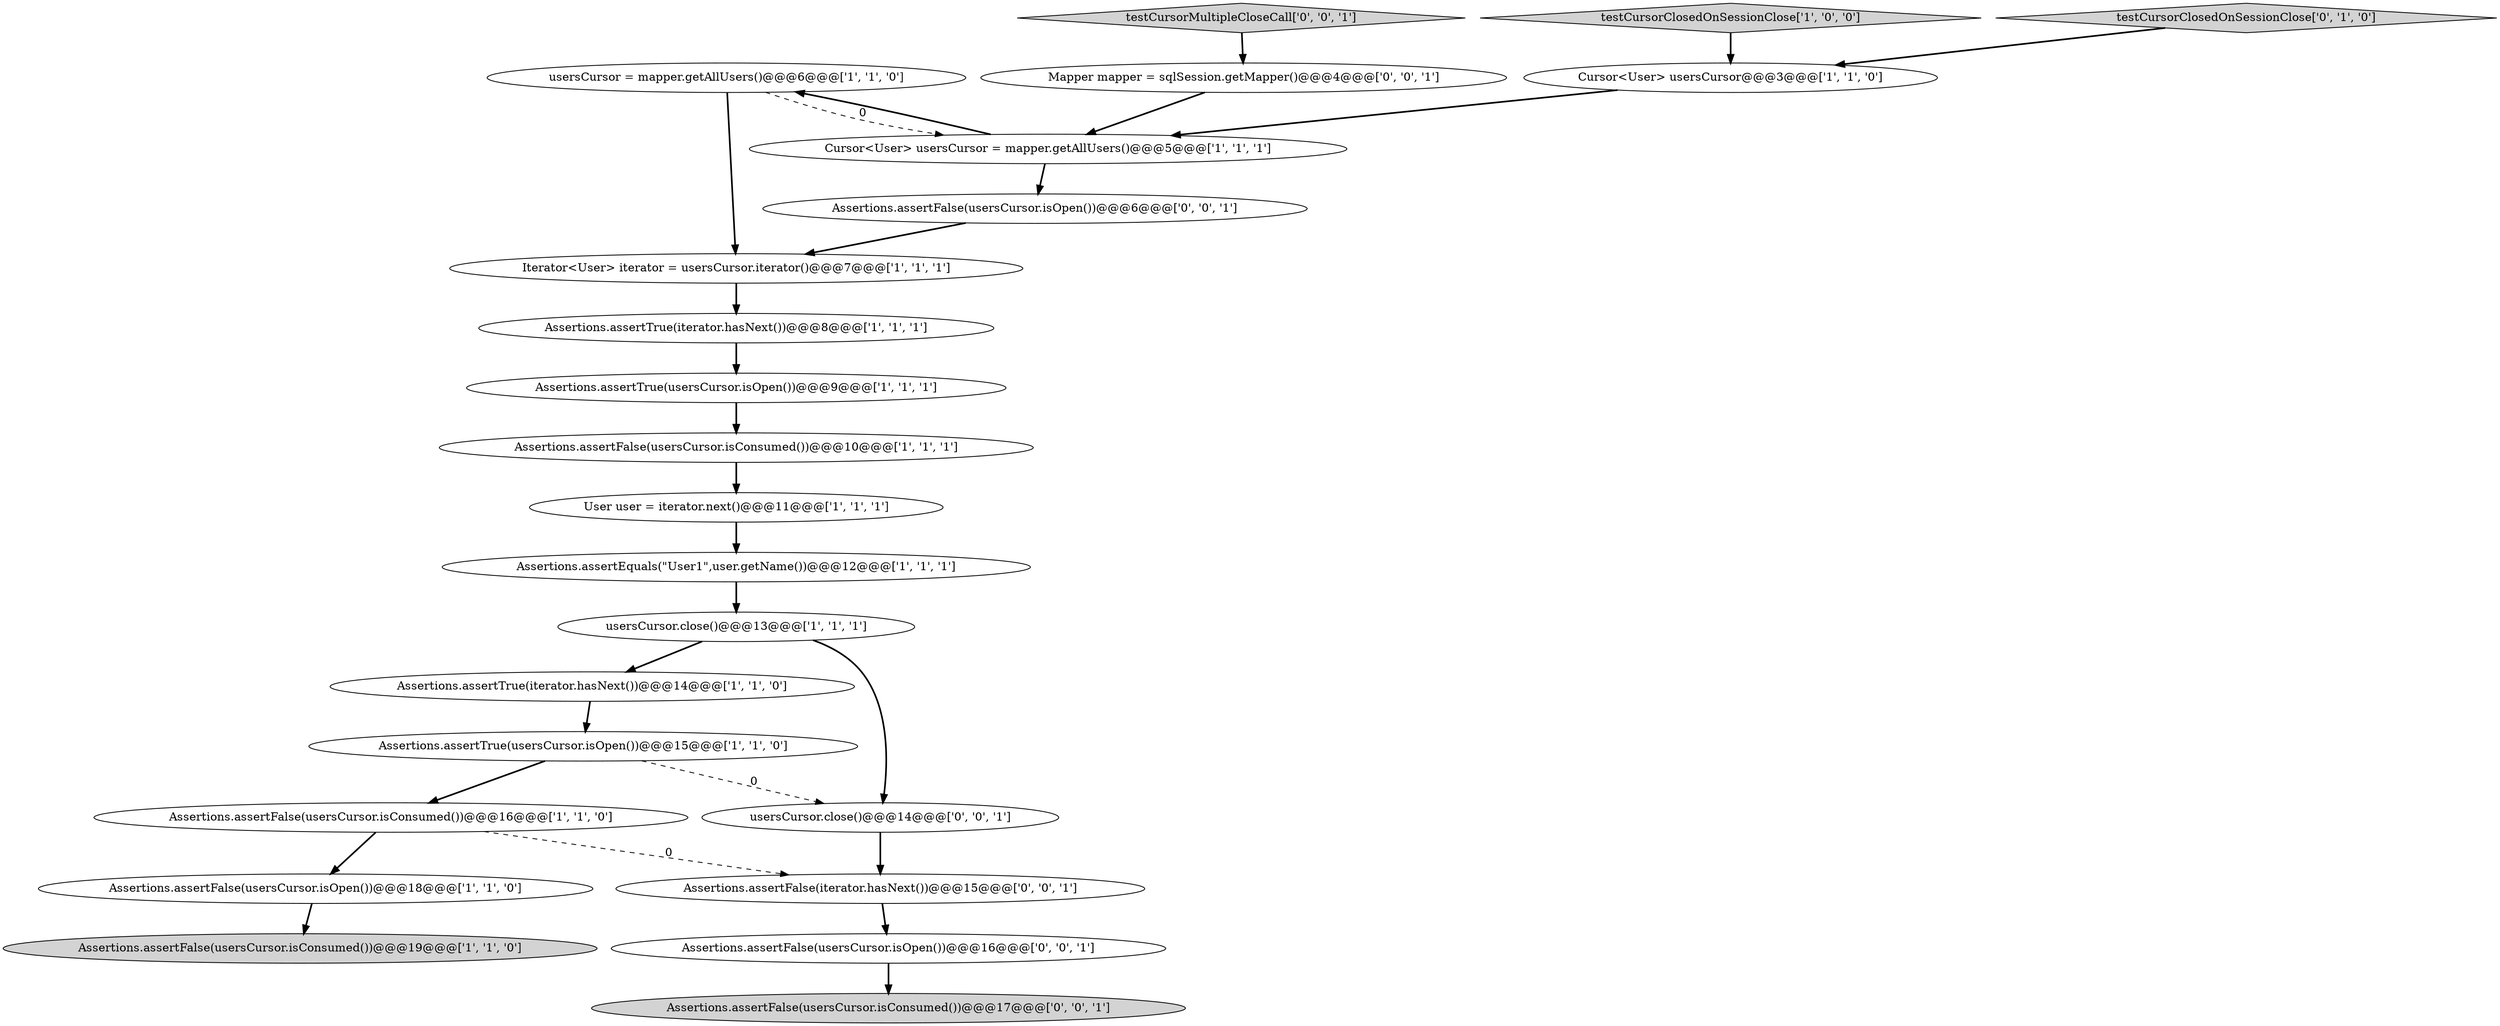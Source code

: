 digraph {
9 [style = filled, label = "Assertions.assertFalse(usersCursor.isConsumed())@@@10@@@['1', '1', '1']", fillcolor = white, shape = ellipse image = "AAA0AAABBB1BBB"];
15 [style = filled, label = "Assertions.assertFalse(usersCursor.isConsumed())@@@19@@@['1', '1', '0']", fillcolor = lightgray, shape = ellipse image = "AAA0AAABBB1BBB"];
21 [style = filled, label = "Assertions.assertFalse(iterator.hasNext())@@@15@@@['0', '0', '1']", fillcolor = white, shape = ellipse image = "AAA0AAABBB3BBB"];
6 [style = filled, label = "usersCursor = mapper.getAllUsers()@@@6@@@['1', '1', '0']", fillcolor = white, shape = ellipse image = "AAA0AAABBB1BBB"];
1 [style = filled, label = "Assertions.assertTrue(usersCursor.isOpen())@@@15@@@['1', '1', '0']", fillcolor = white, shape = ellipse image = "AAA0AAABBB1BBB"];
12 [style = filled, label = "Cursor<User> usersCursor = mapper.getAllUsers()@@@5@@@['1', '1', '1']", fillcolor = white, shape = ellipse image = "AAA0AAABBB1BBB"];
5 [style = filled, label = "Assertions.assertFalse(usersCursor.isOpen())@@@18@@@['1', '1', '0']", fillcolor = white, shape = ellipse image = "AAA0AAABBB1BBB"];
19 [style = filled, label = "Assertions.assertFalse(usersCursor.isOpen())@@@16@@@['0', '0', '1']", fillcolor = white, shape = ellipse image = "AAA0AAABBB3BBB"];
11 [style = filled, label = "Assertions.assertFalse(usersCursor.isConsumed())@@@16@@@['1', '1', '0']", fillcolor = white, shape = ellipse image = "AAA0AAABBB1BBB"];
22 [style = filled, label = "Mapper mapper = sqlSession.getMapper()@@@4@@@['0', '0', '1']", fillcolor = white, shape = ellipse image = "AAA0AAABBB3BBB"];
17 [style = filled, label = "Assertions.assertFalse(usersCursor.isOpen())@@@6@@@['0', '0', '1']", fillcolor = white, shape = ellipse image = "AAA0AAABBB3BBB"];
7 [style = filled, label = "Assertions.assertTrue(iterator.hasNext())@@@14@@@['1', '1', '0']", fillcolor = white, shape = ellipse image = "AAA0AAABBB1BBB"];
0 [style = filled, label = "usersCursor.close()@@@13@@@['1', '1', '1']", fillcolor = white, shape = ellipse image = "AAA0AAABBB1BBB"];
18 [style = filled, label = "testCursorMultipleCloseCall['0', '0', '1']", fillcolor = lightgray, shape = diamond image = "AAA0AAABBB3BBB"];
4 [style = filled, label = "User user = iterator.next()@@@11@@@['1', '1', '1']", fillcolor = white, shape = ellipse image = "AAA0AAABBB1BBB"];
23 [style = filled, label = "usersCursor.close()@@@14@@@['0', '0', '1']", fillcolor = white, shape = ellipse image = "AAA0AAABBB3BBB"];
2 [style = filled, label = "Assertions.assertTrue(usersCursor.isOpen())@@@9@@@['1', '1', '1']", fillcolor = white, shape = ellipse image = "AAA0AAABBB1BBB"];
14 [style = filled, label = "Assertions.assertTrue(iterator.hasNext())@@@8@@@['1', '1', '1']", fillcolor = white, shape = ellipse image = "AAA0AAABBB1BBB"];
3 [style = filled, label = "Cursor<User> usersCursor@@@3@@@['1', '1', '0']", fillcolor = white, shape = ellipse image = "AAA0AAABBB1BBB"];
10 [style = filled, label = "Assertions.assertEquals(\"User1\",user.getName())@@@12@@@['1', '1', '1']", fillcolor = white, shape = ellipse image = "AAA0AAABBB1BBB"];
8 [style = filled, label = "testCursorClosedOnSessionClose['1', '0', '0']", fillcolor = lightgray, shape = diamond image = "AAA0AAABBB1BBB"];
16 [style = filled, label = "testCursorClosedOnSessionClose['0', '1', '0']", fillcolor = lightgray, shape = diamond image = "AAA0AAABBB2BBB"];
13 [style = filled, label = "Iterator<User> iterator = usersCursor.iterator()@@@7@@@['1', '1', '1']", fillcolor = white, shape = ellipse image = "AAA0AAABBB1BBB"];
20 [style = filled, label = "Assertions.assertFalse(usersCursor.isConsumed())@@@17@@@['0', '0', '1']", fillcolor = lightgray, shape = ellipse image = "AAA0AAABBB3BBB"];
4->10 [style = bold, label=""];
16->3 [style = bold, label=""];
7->1 [style = bold, label=""];
21->19 [style = bold, label=""];
19->20 [style = bold, label=""];
9->4 [style = bold, label=""];
12->17 [style = bold, label=""];
8->3 [style = bold, label=""];
5->15 [style = bold, label=""];
2->9 [style = bold, label=""];
3->12 [style = bold, label=""];
12->6 [style = bold, label=""];
1->11 [style = bold, label=""];
0->7 [style = bold, label=""];
6->12 [style = dashed, label="0"];
11->5 [style = bold, label=""];
18->22 [style = bold, label=""];
0->23 [style = bold, label=""];
23->21 [style = bold, label=""];
22->12 [style = bold, label=""];
6->13 [style = bold, label=""];
10->0 [style = bold, label=""];
14->2 [style = bold, label=""];
17->13 [style = bold, label=""];
1->23 [style = dashed, label="0"];
13->14 [style = bold, label=""];
11->21 [style = dashed, label="0"];
}
